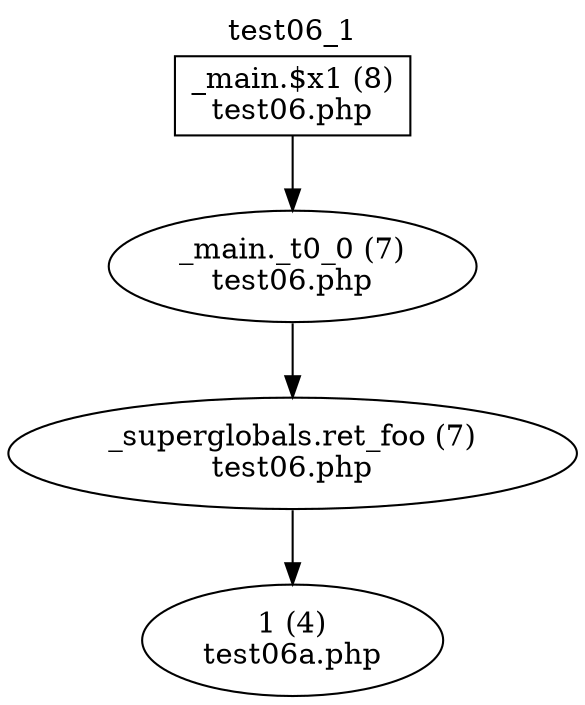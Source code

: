 digraph cfg {
  label="test06_1";
  labelloc=t;
  n1 [shape=box, label="_main.$x1 (8)\ntest06.php"];
  n2 [shape=ellipse, label="_main._t0_0 (7)\ntest06.php"];
  n3 [shape=ellipse, label="_superglobals.ret_foo (7)\ntest06.php"];
  n4 [shape=ellipse, label="1 (4)\ntest06a.php"];
  n1 -> n2;
  n2 -> n3;
  n3 -> n4;
}
